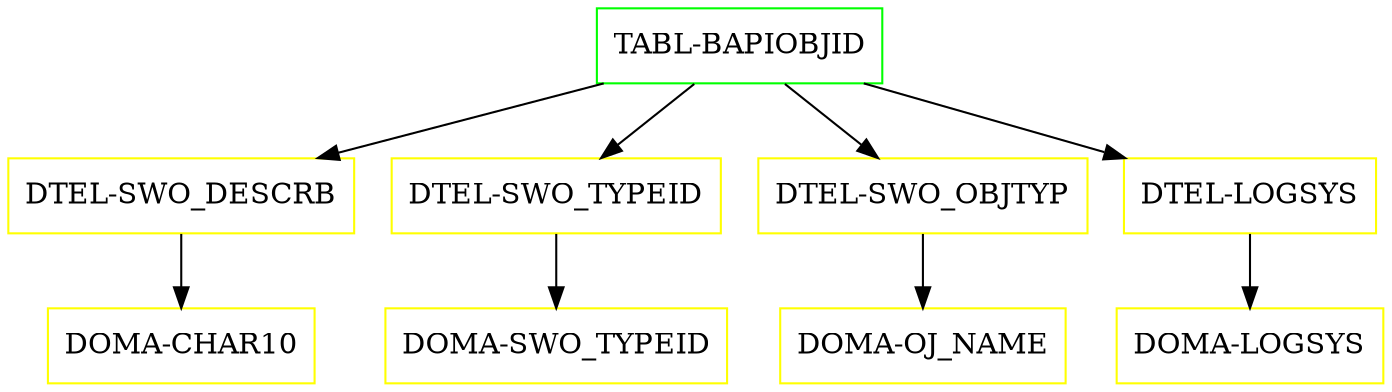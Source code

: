 digraph G {
  "TABL-BAPIOBJID" [shape=box,color=green];
  "DTEL-SWO_DESCRB" [shape=box,color=yellow,URL="./DTEL_SWO_DESCRB.html"];
  "DOMA-CHAR10" [shape=box,color=yellow,URL="./DOMA_CHAR10.html"];
  "DTEL-SWO_TYPEID" [shape=box,color=yellow,URL="./DTEL_SWO_TYPEID.html"];
  "DOMA-SWO_TYPEID" [shape=box,color=yellow,URL="./DOMA_SWO_TYPEID.html"];
  "DTEL-SWO_OBJTYP" [shape=box,color=yellow,URL="./DTEL_SWO_OBJTYP.html"];
  "DOMA-OJ_NAME" [shape=box,color=yellow,URL="./DOMA_OJ_NAME.html"];
  "DTEL-LOGSYS" [shape=box,color=yellow,URL="./DTEL_LOGSYS.html"];
  "DOMA-LOGSYS" [shape=box,color=yellow,URL="./DOMA_LOGSYS.html"];
  "TABL-BAPIOBJID" -> "DTEL-LOGSYS";
  "TABL-BAPIOBJID" -> "DTEL-SWO_OBJTYP";
  "TABL-BAPIOBJID" -> "DTEL-SWO_TYPEID";
  "TABL-BAPIOBJID" -> "DTEL-SWO_DESCRB";
  "DTEL-SWO_DESCRB" -> "DOMA-CHAR10";
  "DTEL-SWO_TYPEID" -> "DOMA-SWO_TYPEID";
  "DTEL-SWO_OBJTYP" -> "DOMA-OJ_NAME";
  "DTEL-LOGSYS" -> "DOMA-LOGSYS";
}
